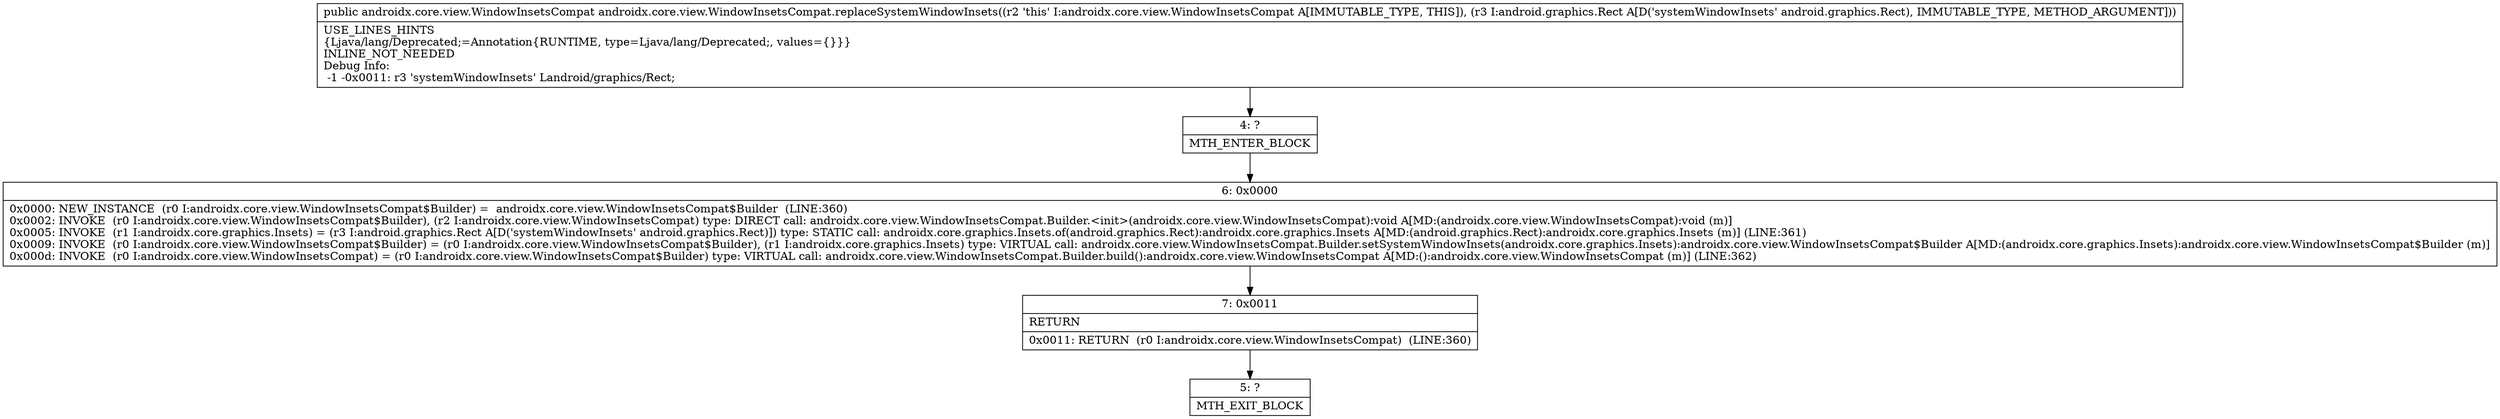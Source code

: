 digraph "CFG forandroidx.core.view.WindowInsetsCompat.replaceSystemWindowInsets(Landroid\/graphics\/Rect;)Landroidx\/core\/view\/WindowInsetsCompat;" {
Node_4 [shape=record,label="{4\:\ ?|MTH_ENTER_BLOCK\l}"];
Node_6 [shape=record,label="{6\:\ 0x0000|0x0000: NEW_INSTANCE  (r0 I:androidx.core.view.WindowInsetsCompat$Builder) =  androidx.core.view.WindowInsetsCompat$Builder  (LINE:360)\l0x0002: INVOKE  (r0 I:androidx.core.view.WindowInsetsCompat$Builder), (r2 I:androidx.core.view.WindowInsetsCompat) type: DIRECT call: androidx.core.view.WindowInsetsCompat.Builder.\<init\>(androidx.core.view.WindowInsetsCompat):void A[MD:(androidx.core.view.WindowInsetsCompat):void (m)]\l0x0005: INVOKE  (r1 I:androidx.core.graphics.Insets) = (r3 I:android.graphics.Rect A[D('systemWindowInsets' android.graphics.Rect)]) type: STATIC call: androidx.core.graphics.Insets.of(android.graphics.Rect):androidx.core.graphics.Insets A[MD:(android.graphics.Rect):androidx.core.graphics.Insets (m)] (LINE:361)\l0x0009: INVOKE  (r0 I:androidx.core.view.WindowInsetsCompat$Builder) = (r0 I:androidx.core.view.WindowInsetsCompat$Builder), (r1 I:androidx.core.graphics.Insets) type: VIRTUAL call: androidx.core.view.WindowInsetsCompat.Builder.setSystemWindowInsets(androidx.core.graphics.Insets):androidx.core.view.WindowInsetsCompat$Builder A[MD:(androidx.core.graphics.Insets):androidx.core.view.WindowInsetsCompat$Builder (m)]\l0x000d: INVOKE  (r0 I:androidx.core.view.WindowInsetsCompat) = (r0 I:androidx.core.view.WindowInsetsCompat$Builder) type: VIRTUAL call: androidx.core.view.WindowInsetsCompat.Builder.build():androidx.core.view.WindowInsetsCompat A[MD:():androidx.core.view.WindowInsetsCompat (m)] (LINE:362)\l}"];
Node_7 [shape=record,label="{7\:\ 0x0011|RETURN\l|0x0011: RETURN  (r0 I:androidx.core.view.WindowInsetsCompat)  (LINE:360)\l}"];
Node_5 [shape=record,label="{5\:\ ?|MTH_EXIT_BLOCK\l}"];
MethodNode[shape=record,label="{public androidx.core.view.WindowInsetsCompat androidx.core.view.WindowInsetsCompat.replaceSystemWindowInsets((r2 'this' I:androidx.core.view.WindowInsetsCompat A[IMMUTABLE_TYPE, THIS]), (r3 I:android.graphics.Rect A[D('systemWindowInsets' android.graphics.Rect), IMMUTABLE_TYPE, METHOD_ARGUMENT]))  | USE_LINES_HINTS\l\{Ljava\/lang\/Deprecated;=Annotation\{RUNTIME, type=Ljava\/lang\/Deprecated;, values=\{\}\}\}\lINLINE_NOT_NEEDED\lDebug Info:\l  \-1 \-0x0011: r3 'systemWindowInsets' Landroid\/graphics\/Rect;\l}"];
MethodNode -> Node_4;Node_4 -> Node_6;
Node_6 -> Node_7;
Node_7 -> Node_5;
}


